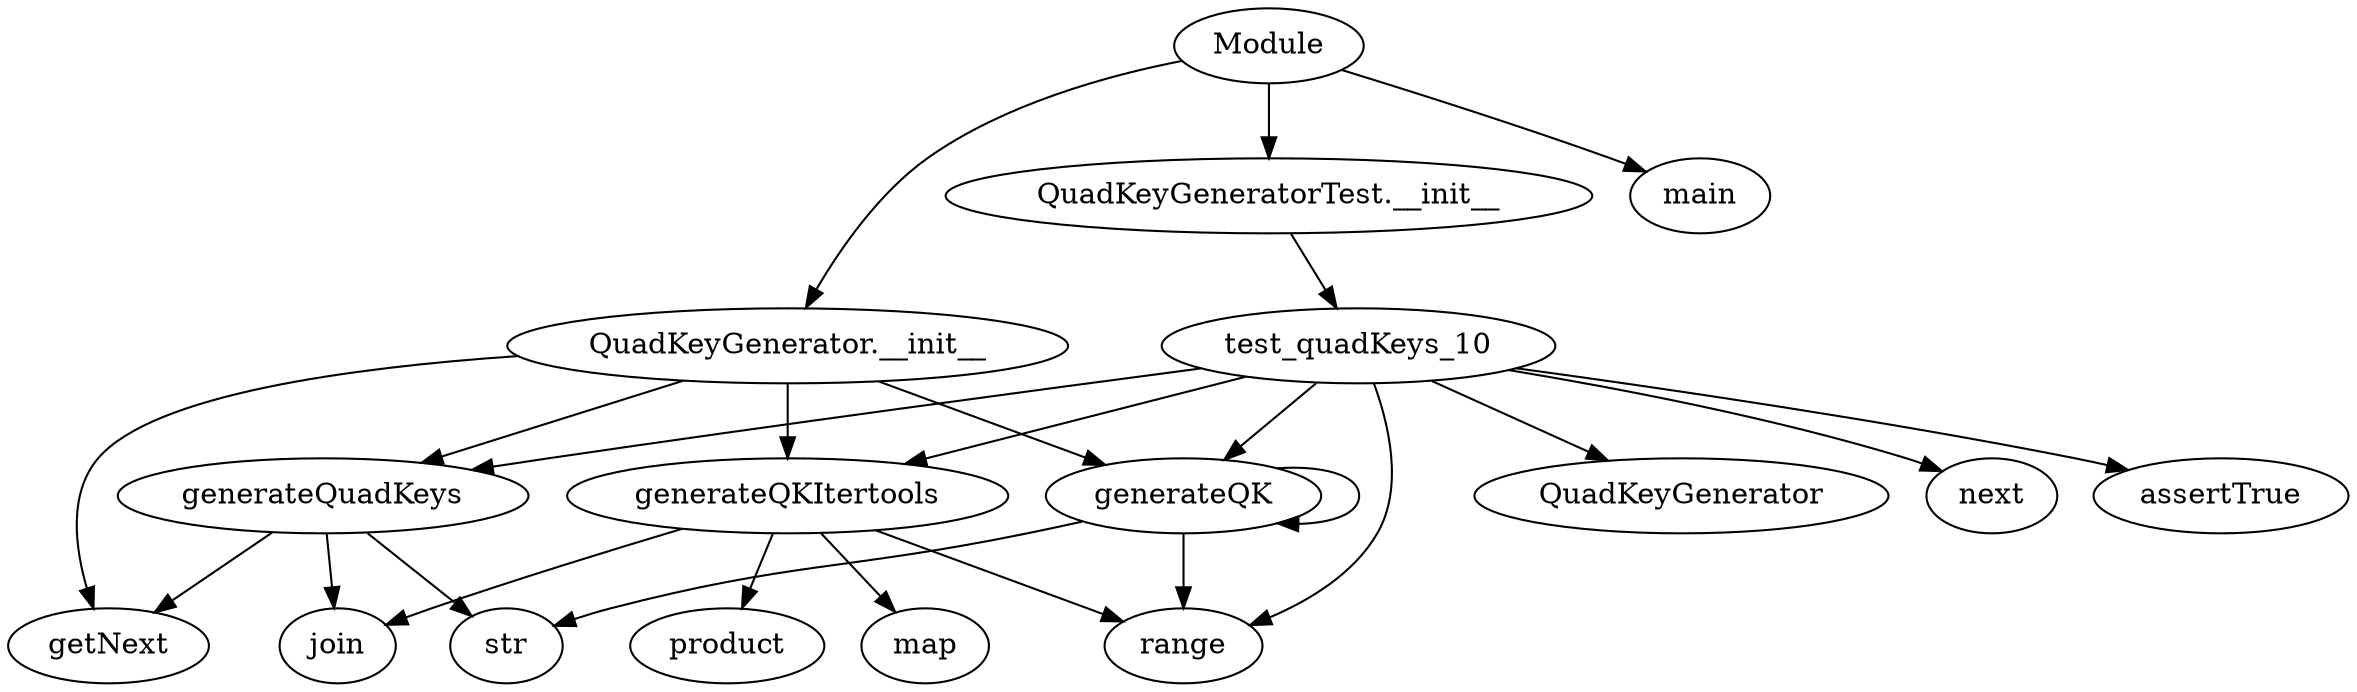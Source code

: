 digraph  {
getNext;
generateQuadKeys;
join;
str;
generateQK;
range;
generateQKItertools;
product;
map;
test_quadKeys_10;
QuadKeyGenerator;
next;
assertTrue;
Module;
"QuadKeyGenerator.__init__";
"QuadKeyGeneratorTest.__init__";
main;
generateQuadKeys -> join;
generateQuadKeys -> str;
generateQuadKeys -> getNext;
generateQK -> range;
generateQK -> str;
generateQK -> generateQK;
generateQKItertools -> range;
generateQKItertools -> product;
generateQKItertools -> join;
generateQKItertools -> map;
test_quadKeys_10 -> QuadKeyGenerator;
test_quadKeys_10 -> generateQuadKeys;
test_quadKeys_10 -> generateQK;
test_quadKeys_10 -> generateQKItertools;
test_quadKeys_10 -> range;
test_quadKeys_10 -> next;
test_quadKeys_10 -> assertTrue;
Module -> "QuadKeyGenerator.__init__";
Module -> "QuadKeyGeneratorTest.__init__";
Module -> main;
"QuadKeyGenerator.__init__" -> getNext;
"QuadKeyGenerator.__init__" -> generateQuadKeys;
"QuadKeyGenerator.__init__" -> generateQK;
"QuadKeyGenerator.__init__" -> generateQKItertools;
"QuadKeyGeneratorTest.__init__" -> test_quadKeys_10;
}
